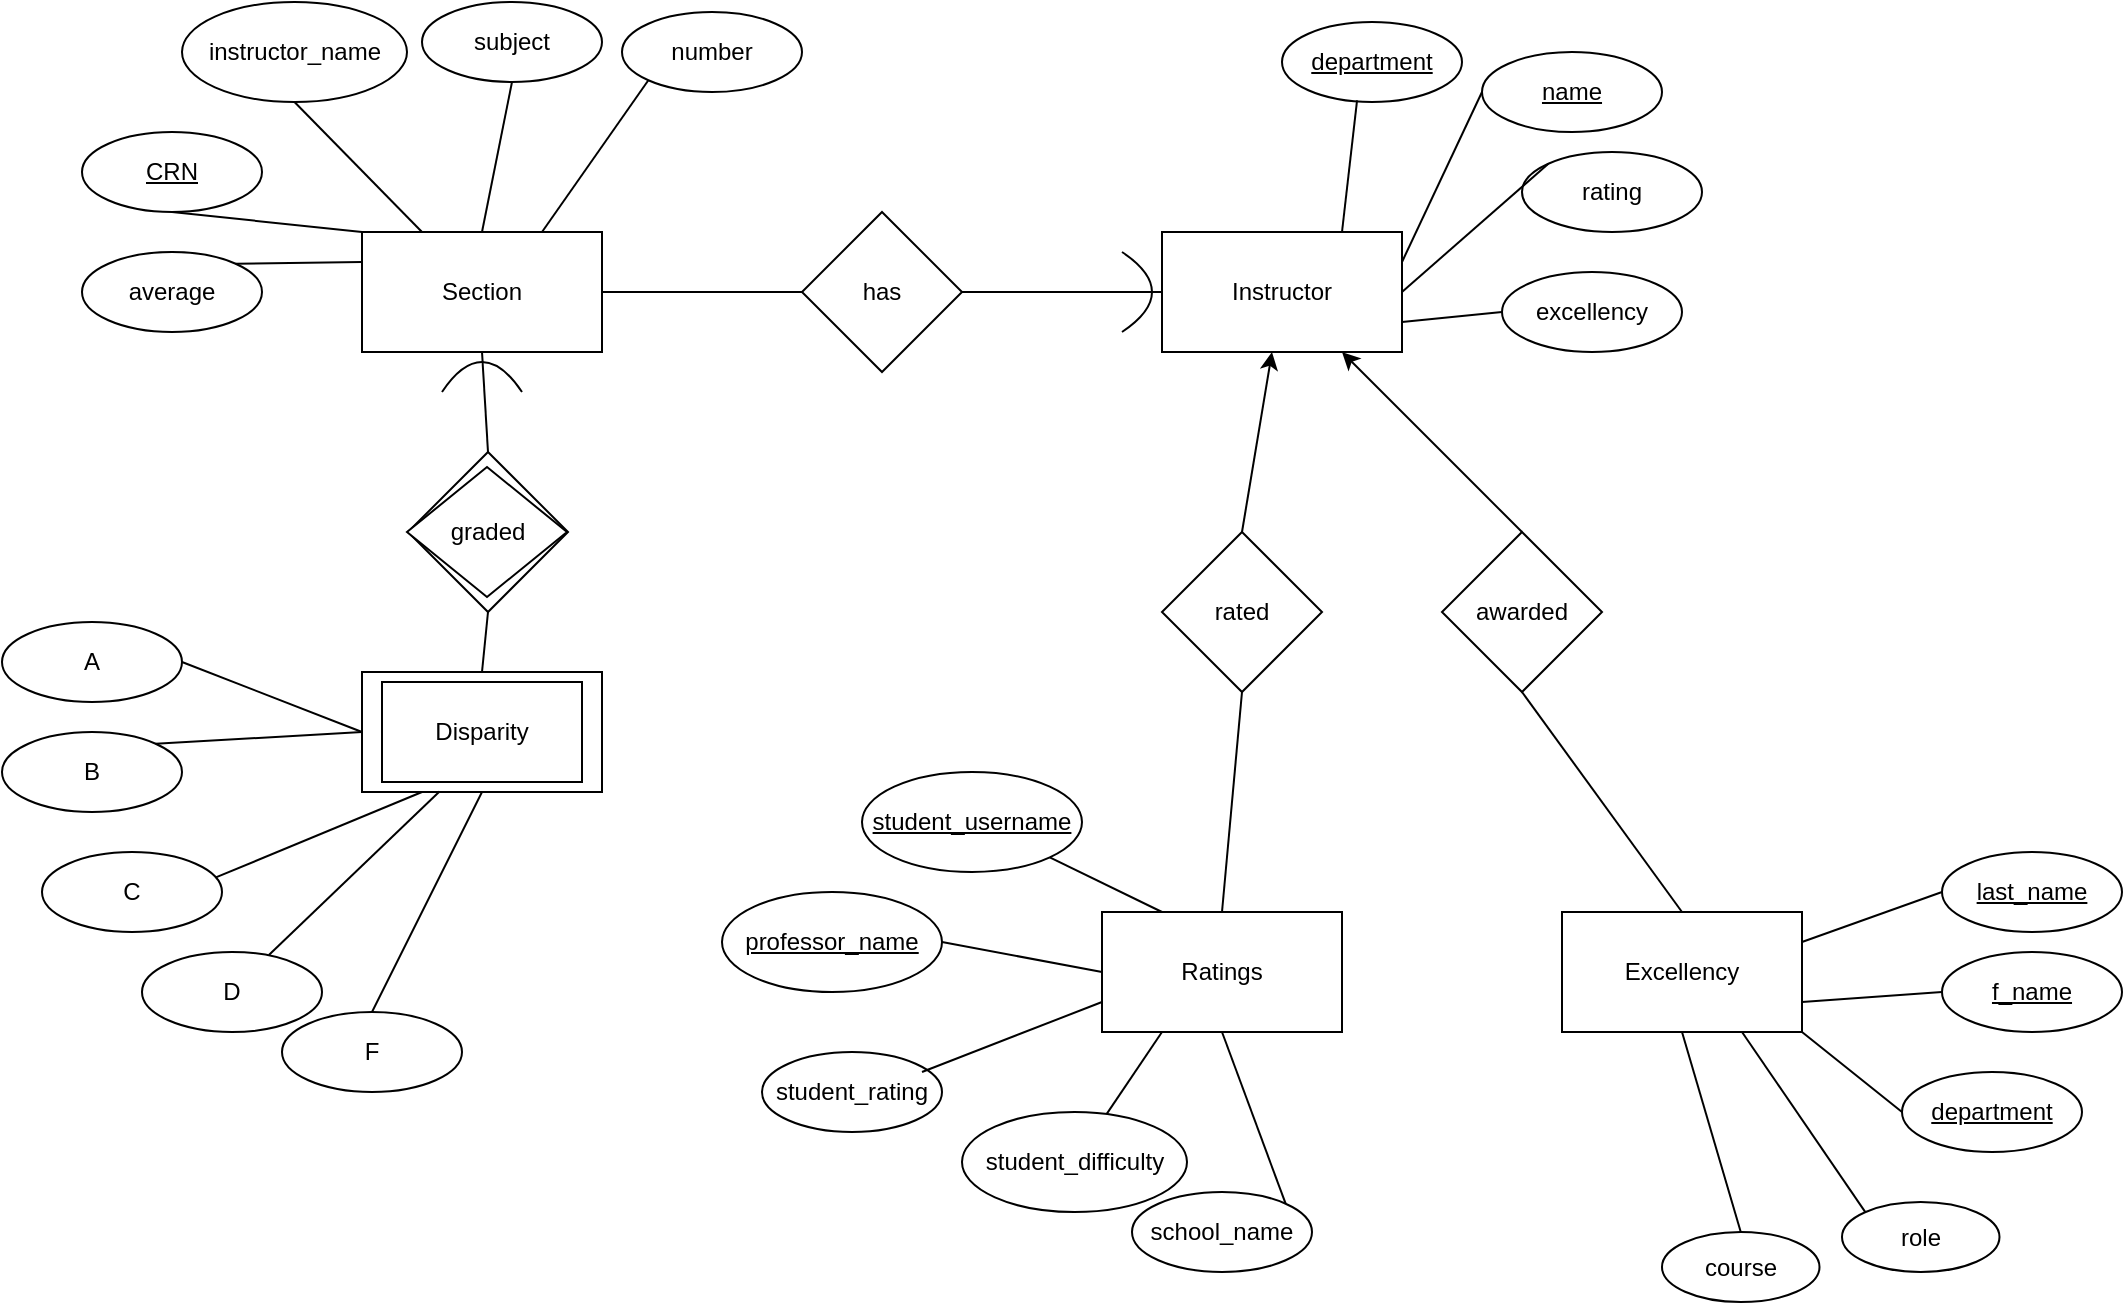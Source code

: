 <mxfile version="20.4.0" type="google"><diagram id="b8XW6u9IbGH83nM7IEy5" name="Page-1"><mxGraphModel grid="1" page="1" gridSize="10" guides="1" tooltips="1" connect="1" arrows="1" fold="1" pageScale="1" pageWidth="850" pageHeight="1100" math="0" shadow="0"><root><mxCell id="0"/><mxCell id="1" parent="0"/><mxCell id="hZ2mXN8ytsVzL9fdcg06-49" value="" style="rounded=0;whiteSpace=wrap;html=1;" vertex="1" parent="1"><mxGeometry x="160" y="500" width="120" height="60" as="geometry"/></mxCell><mxCell id="vzUe5rdeP5QQpNHpxI-4-1" value="Section" style="rounded=0;whiteSpace=wrap;html=1;" vertex="1" parent="1"><mxGeometry x="160" y="280" width="120" height="60" as="geometry"/></mxCell><mxCell id="vzUe5rdeP5QQpNHpxI-4-2" value="&lt;u&gt;CRN&lt;/u&gt;" style="ellipse;whiteSpace=wrap;html=1;" vertex="1" parent="1"><mxGeometry x="20" y="230" width="90" height="40" as="geometry"/></mxCell><mxCell id="vzUe5rdeP5QQpNHpxI-4-3" value="" style="endArrow=none;html=1;rounded=0;entryX=0.5;entryY=1;entryDx=0;entryDy=0;exitX=0;exitY=0;exitDx=0;exitDy=0;" edge="1" parent="1" source="vzUe5rdeP5QQpNHpxI-4-1" target="vzUe5rdeP5QQpNHpxI-4-2"><mxGeometry width="50" height="50" relative="1" as="geometry"><mxPoint x="230" y="410" as="sourcePoint"/><mxPoint x="280" y="360" as="targetPoint"/></mxGeometry></mxCell><mxCell id="vzUe5rdeP5QQpNHpxI-4-4" value="instructor_name" style="ellipse;whiteSpace=wrap;html=1;" vertex="1" parent="1"><mxGeometry x="70" y="165" width="112.5" height="50" as="geometry"/></mxCell><mxCell id="vzUe5rdeP5QQpNHpxI-4-5" value="subject" style="ellipse;whiteSpace=wrap;html=1;" vertex="1" parent="1"><mxGeometry x="190" y="165" width="90" height="40" as="geometry"/></mxCell><mxCell id="vzUe5rdeP5QQpNHpxI-4-7" value="" style="endArrow=none;html=1;rounded=0;strokeColor=default;entryX=0.5;entryY=1;entryDx=0;entryDy=0;exitX=0.5;exitY=0;exitDx=0;exitDy=0;" edge="1" parent="1" source="vzUe5rdeP5QQpNHpxI-4-1" target="vzUe5rdeP5QQpNHpxI-4-5"><mxGeometry width="50" height="50" relative="1" as="geometry"><mxPoint x="230" y="410" as="sourcePoint"/><mxPoint x="280" y="360" as="targetPoint"/></mxGeometry></mxCell><mxCell id="vzUe5rdeP5QQpNHpxI-4-8" value="" style="endArrow=none;html=1;rounded=0;strokeColor=default;entryX=0.5;entryY=1;entryDx=0;entryDy=0;exitX=0.25;exitY=0;exitDx=0;exitDy=0;" edge="1" parent="1" source="vzUe5rdeP5QQpNHpxI-4-1" target="vzUe5rdeP5QQpNHpxI-4-4"><mxGeometry width="50" height="50" relative="1" as="geometry"><mxPoint x="230" y="410" as="sourcePoint"/><mxPoint x="280" y="360" as="targetPoint"/></mxGeometry></mxCell><mxCell id="QdXdxObqUKwUZw2CraOV-21" value="" style="endArrow=none;html=1;rounded=0;strokeColor=default;entryX=0.5;entryY=1;entryDx=0;entryDy=0;exitX=0.5;exitY=0;exitDx=0;exitDy=0;" edge="1" parent="1" source="hZ2mXN8ytsVzL9fdcg06-61" target="vzUe5rdeP5QQpNHpxI-4-1"><mxGeometry width="50" height="50" relative="1" as="geometry"><mxPoint x="220" y="390" as="sourcePoint"/><mxPoint x="260" y="360" as="targetPoint"/></mxGeometry></mxCell><mxCell id="hZ2mXN8ytsVzL9fdcg06-1" value="number" style="ellipse;whiteSpace=wrap;html=1;" vertex="1" parent="1"><mxGeometry x="290" y="170" width="90" height="40" as="geometry"/></mxCell><mxCell id="hZ2mXN8ytsVzL9fdcg06-2" value="" style="endArrow=none;html=1;rounded=0;strokeColor=default;entryX=0;entryY=1;entryDx=0;entryDy=0;exitX=0.75;exitY=0;exitDx=0;exitDy=0;" edge="1" parent="1" source="vzUe5rdeP5QQpNHpxI-4-1" target="hZ2mXN8ytsVzL9fdcg06-1"><mxGeometry width="50" height="50" relative="1" as="geometry"><mxPoint x="230" y="290" as="sourcePoint"/><mxPoint x="265" y="220" as="targetPoint"/></mxGeometry></mxCell><mxCell id="hZ2mXN8ytsVzL9fdcg06-3" value="average" style="ellipse;whiteSpace=wrap;html=1;" vertex="1" parent="1"><mxGeometry x="20" y="290" width="90" height="40" as="geometry"/></mxCell><mxCell id="hZ2mXN8ytsVzL9fdcg06-4" value="" style="endArrow=none;html=1;rounded=0;entryX=1;entryY=0;entryDx=0;entryDy=0;exitX=0;exitY=0.25;exitDx=0;exitDy=0;" edge="1" parent="1" source="vzUe5rdeP5QQpNHpxI-4-1" target="hZ2mXN8ytsVzL9fdcg06-3"><mxGeometry width="50" height="50" relative="1" as="geometry"><mxPoint x="170" y="290" as="sourcePoint"/><mxPoint x="75" y="280" as="targetPoint"/></mxGeometry></mxCell><mxCell id="hZ2mXN8ytsVzL9fdcg06-5" value="Instructor" style="rounded=0;whiteSpace=wrap;html=1;" vertex="1" parent="1"><mxGeometry x="560" y="280" width="120" height="60" as="geometry"/></mxCell><mxCell id="hZ2mXN8ytsVzL9fdcg06-6" value="department" style="ellipse;whiteSpace=wrap;html=1;fontStyle=4" vertex="1" parent="1"><mxGeometry x="620" y="175" width="90" height="40" as="geometry"/></mxCell><mxCell id="hZ2mXN8ytsVzL9fdcg06-7" value="&lt;u&gt;name&lt;br&gt;&lt;/u&gt;" style="ellipse;whiteSpace=wrap;html=1;" vertex="1" parent="1"><mxGeometry x="720" y="190" width="90" height="40" as="geometry"/></mxCell><mxCell id="hZ2mXN8ytsVzL9fdcg06-8" value="" style="endArrow=none;html=1;rounded=0;exitX=1;exitY=0.25;exitDx=0;exitDy=0;entryX=0;entryY=0.5;entryDx=0;entryDy=0;" edge="1" parent="1" source="hZ2mXN8ytsVzL9fdcg06-5" target="hZ2mXN8ytsVzL9fdcg06-7"><mxGeometry width="50" height="50" relative="1" as="geometry"><mxPoint x="720" y="340" as="sourcePoint"/><mxPoint x="770" y="290" as="targetPoint"/></mxGeometry></mxCell><mxCell id="hZ2mXN8ytsVzL9fdcg06-9" value="" style="endArrow=none;html=1;rounded=0;strokeColor=default;entryX=0.417;entryY=0.979;entryDx=0;entryDy=0;exitX=0.75;exitY=0;exitDx=0;exitDy=0;entryPerimeter=0;" edge="1" parent="1" source="hZ2mXN8ytsVzL9fdcg06-5" target="hZ2mXN8ytsVzL9fdcg06-6"><mxGeometry width="50" height="50" relative="1" as="geometry"><mxPoint x="260" y="290" as="sourcePoint"/><mxPoint x="313.285" y="214.188" as="targetPoint"/></mxGeometry></mxCell><mxCell id="hZ2mXN8ytsVzL9fdcg06-10" value="rating" style="ellipse;whiteSpace=wrap;html=1;" vertex="1" parent="1"><mxGeometry x="740" y="240" width="90" height="40" as="geometry"/></mxCell><mxCell id="hZ2mXN8ytsVzL9fdcg06-11" value="" style="endArrow=none;html=1;rounded=0;entryX=0;entryY=0;entryDx=0;entryDy=0;exitX=1;exitY=0.5;exitDx=0;exitDy=0;" edge="1" parent="1" source="hZ2mXN8ytsVzL9fdcg06-5" target="hZ2mXN8ytsVzL9fdcg06-10"><mxGeometry width="50" height="50" relative="1" as="geometry"><mxPoint x="680" y="290" as="sourcePoint"/><mxPoint x="730" y="310" as="targetPoint"/></mxGeometry></mxCell><mxCell id="hZ2mXN8ytsVzL9fdcg06-12" value="excellency" style="ellipse;whiteSpace=wrap;html=1;" vertex="1" parent="1"><mxGeometry x="730" y="300" width="90" height="40" as="geometry"/></mxCell><mxCell id="hZ2mXN8ytsVzL9fdcg06-13" value="" style="endArrow=none;html=1;rounded=0;entryX=0;entryY=0.5;entryDx=0;entryDy=0;exitX=1;exitY=0.75;exitDx=0;exitDy=0;" edge="1" parent="1" source="hZ2mXN8ytsVzL9fdcg06-5" target="hZ2mXN8ytsVzL9fdcg06-12"><mxGeometry width="50" height="50" relative="1" as="geometry"><mxPoint x="690" y="320" as="sourcePoint"/><mxPoint x="753.285" y="305.812" as="targetPoint"/></mxGeometry></mxCell><mxCell id="hZ2mXN8ytsVzL9fdcg06-14" value="Ratings" style="rounded=0;whiteSpace=wrap;html=1;" vertex="1" parent="1"><mxGeometry x="530" y="620" width="120" height="60" as="geometry"/></mxCell><mxCell id="hZ2mXN8ytsVzL9fdcg06-15" value="Excellency" style="rounded=0;whiteSpace=wrap;html=1;" vertex="1" parent="1"><mxGeometry x="760" y="620" width="120" height="60" as="geometry"/></mxCell><mxCell id="hZ2mXN8ytsVzL9fdcg06-16" value="&lt;u&gt;student_username&lt;/u&gt;" style="ellipse;whiteSpace=wrap;html=1;" vertex="1" parent="1"><mxGeometry x="410" y="550" width="110" height="50" as="geometry"/></mxCell><mxCell id="hZ2mXN8ytsVzL9fdcg06-17" value="&lt;u&gt;professor_name&lt;br&gt;&lt;/u&gt;" style="ellipse;whiteSpace=wrap;html=1;" vertex="1" parent="1"><mxGeometry x="340" y="610" width="110" height="50" as="geometry"/></mxCell><mxCell id="hZ2mXN8ytsVzL9fdcg06-18" value="student_rating" style="ellipse;whiteSpace=wrap;html=1;" vertex="1" parent="1"><mxGeometry x="360" y="690" width="90" height="40" as="geometry"/></mxCell><mxCell id="hZ2mXN8ytsVzL9fdcg06-19" value="student_difficulty" style="ellipse;whiteSpace=wrap;html=1;" vertex="1" parent="1"><mxGeometry x="460" y="720" width="112.5" height="50" as="geometry"/></mxCell><mxCell id="hZ2mXN8ytsVzL9fdcg06-20" value="school_name" style="ellipse;whiteSpace=wrap;html=1;" vertex="1" parent="1"><mxGeometry x="545" y="760" width="90" height="40" as="geometry"/></mxCell><mxCell id="hZ2mXN8ytsVzL9fdcg06-21" value="" style="endArrow=none;html=1;rounded=0;entryX=1;entryY=1;entryDx=0;entryDy=0;exitX=0.25;exitY=0;exitDx=0;exitDy=0;" edge="1" parent="1" source="hZ2mXN8ytsVzL9fdcg06-14" target="hZ2mXN8ytsVzL9fdcg06-16"><mxGeometry width="50" height="50" relative="1" as="geometry"><mxPoint x="390" y="690" as="sourcePoint"/><mxPoint x="440" y="640" as="targetPoint"/></mxGeometry></mxCell><mxCell id="hZ2mXN8ytsVzL9fdcg06-22" value="" style="endArrow=none;html=1;rounded=0;exitX=1;exitY=0.5;exitDx=0;exitDy=0;entryX=0;entryY=0.5;entryDx=0;entryDy=0;" edge="1" parent="1" source="hZ2mXN8ytsVzL9fdcg06-17" target="hZ2mXN8ytsVzL9fdcg06-14"><mxGeometry width="50" height="50" relative="1" as="geometry"><mxPoint x="470" y="670" as="sourcePoint"/><mxPoint x="520" y="620" as="targetPoint"/></mxGeometry></mxCell><mxCell id="hZ2mXN8ytsVzL9fdcg06-23" value="" style="endArrow=none;html=1;rounded=0;entryX=0;entryY=0.75;entryDx=0;entryDy=0;" edge="1" parent="1" target="hZ2mXN8ytsVzL9fdcg06-14"><mxGeometry width="50" height="50" relative="1" as="geometry"><mxPoint x="440" y="700" as="sourcePoint"/><mxPoint x="420" y="670" as="targetPoint"/></mxGeometry></mxCell><mxCell id="hZ2mXN8ytsVzL9fdcg06-24" value="" style="endArrow=none;html=1;rounded=0;entryX=0.25;entryY=1;entryDx=0;entryDy=0;" edge="1" parent="1" source="hZ2mXN8ytsVzL9fdcg06-19" target="hZ2mXN8ytsVzL9fdcg06-14"><mxGeometry width="50" height="50" relative="1" as="geometry"><mxPoint x="600" y="750" as="sourcePoint"/><mxPoint x="650" y="700" as="targetPoint"/></mxGeometry></mxCell><mxCell id="hZ2mXN8ytsVzL9fdcg06-25" value="" style="endArrow=none;html=1;rounded=0;entryX=0.5;entryY=1;entryDx=0;entryDy=0;exitX=1;exitY=0;exitDx=0;exitDy=0;" edge="1" parent="1" source="hZ2mXN8ytsVzL9fdcg06-20" target="hZ2mXN8ytsVzL9fdcg06-14"><mxGeometry width="50" height="50" relative="1" as="geometry"><mxPoint x="620" y="740" as="sourcePoint"/><mxPoint x="670" y="690" as="targetPoint"/></mxGeometry></mxCell><mxCell id="hZ2mXN8ytsVzL9fdcg06-27" value="&lt;u&gt;last_name&lt;/u&gt;" style="ellipse;whiteSpace=wrap;html=1;" vertex="1" parent="1"><mxGeometry x="950" y="590" width="90" height="40" as="geometry"/></mxCell><mxCell id="hZ2mXN8ytsVzL9fdcg06-30" value="role" style="ellipse;whiteSpace=wrap;html=1;" vertex="1" parent="1"><mxGeometry x="900" y="765" width="78.75" height="35" as="geometry"/></mxCell><mxCell id="hZ2mXN8ytsVzL9fdcg06-31" value="&lt;u&gt;f_name&lt;/u&gt;" style="ellipse;whiteSpace=wrap;html=1;" vertex="1" parent="1"><mxGeometry x="950" y="640" width="90" height="40" as="geometry"/></mxCell><mxCell id="hZ2mXN8ytsVzL9fdcg06-32" value="&lt;u&gt;department&lt;/u&gt;" style="ellipse;whiteSpace=wrap;html=1;" vertex="1" parent="1"><mxGeometry x="930" y="700" width="90" height="40" as="geometry"/></mxCell><mxCell id="hZ2mXN8ytsVzL9fdcg06-33" value="course" style="ellipse;whiteSpace=wrap;html=1;" vertex="1" parent="1"><mxGeometry x="810" y="780" width="78.75" height="35" as="geometry"/></mxCell><mxCell id="hZ2mXN8ytsVzL9fdcg06-34" value="" style="endArrow=none;html=1;rounded=0;exitX=0.5;exitY=0;exitDx=0;exitDy=0;entryX=0.5;entryY=1;entryDx=0;entryDy=0;" edge="1" parent="1" source="hZ2mXN8ytsVzL9fdcg06-33" target="hZ2mXN8ytsVzL9fdcg06-15"><mxGeometry width="50" height="50" relative="1" as="geometry"><mxPoint x="810" y="750" as="sourcePoint"/><mxPoint x="860" y="700" as="targetPoint"/></mxGeometry></mxCell><mxCell id="hZ2mXN8ytsVzL9fdcg06-35" value="" style="endArrow=none;html=1;rounded=0;exitX=0;exitY=0;exitDx=0;exitDy=0;entryX=0.75;entryY=1;entryDx=0;entryDy=0;" edge="1" parent="1" source="hZ2mXN8ytsVzL9fdcg06-30" target="hZ2mXN8ytsVzL9fdcg06-15"><mxGeometry width="50" height="50" relative="1" as="geometry"><mxPoint x="870" y="750" as="sourcePoint"/><mxPoint x="920" y="700" as="targetPoint"/></mxGeometry></mxCell><mxCell id="hZ2mXN8ytsVzL9fdcg06-36" value="" style="endArrow=none;html=1;rounded=0;entryX=0;entryY=0.5;entryDx=0;entryDy=0;exitX=1;exitY=1;exitDx=0;exitDy=0;" edge="1" parent="1" source="hZ2mXN8ytsVzL9fdcg06-15" target="hZ2mXN8ytsVzL9fdcg06-32"><mxGeometry width="50" height="50" relative="1" as="geometry"><mxPoint x="830" y="590" as="sourcePoint"/><mxPoint x="880" y="540" as="targetPoint"/></mxGeometry></mxCell><mxCell id="hZ2mXN8ytsVzL9fdcg06-37" value="" style="endArrow=none;html=1;rounded=0;exitX=1;exitY=0.25;exitDx=0;exitDy=0;entryX=0;entryY=0.5;entryDx=0;entryDy=0;" edge="1" parent="1" source="hZ2mXN8ytsVzL9fdcg06-15" target="hZ2mXN8ytsVzL9fdcg06-27"><mxGeometry width="50" height="50" relative="1" as="geometry"><mxPoint x="850" y="610" as="sourcePoint"/><mxPoint x="900" y="560" as="targetPoint"/></mxGeometry></mxCell><mxCell id="hZ2mXN8ytsVzL9fdcg06-38" value="" style="endArrow=none;html=1;rounded=0;exitX=1;exitY=0.75;exitDx=0;exitDy=0;entryX=0;entryY=0.5;entryDx=0;entryDy=0;" edge="1" parent="1" source="hZ2mXN8ytsVzL9fdcg06-15" target="hZ2mXN8ytsVzL9fdcg06-31"><mxGeometry width="50" height="50" relative="1" as="geometry"><mxPoint x="870" y="560" as="sourcePoint"/><mxPoint x="920" y="510" as="targetPoint"/></mxGeometry></mxCell><mxCell id="hZ2mXN8ytsVzL9fdcg06-39" value="rated" style="rhombus;whiteSpace=wrap;html=1;" vertex="1" parent="1"><mxGeometry x="560" y="430" width="80" height="80" as="geometry"/></mxCell><mxCell id="hZ2mXN8ytsVzL9fdcg06-40" value="" style="endArrow=classic;html=1;rounded=0;exitX=0.5;exitY=0;exitDx=0;exitDy=0;" edge="1" parent="1" source="hZ2mXN8ytsVzL9fdcg06-39" target="hZ2mXN8ytsVzL9fdcg06-5"><mxGeometry width="50" height="50" relative="1" as="geometry"><mxPoint x="590" y="420" as="sourcePoint"/><mxPoint x="640" y="370" as="targetPoint"/></mxGeometry></mxCell><mxCell id="hZ2mXN8ytsVzL9fdcg06-41" value="" style="endArrow=none;html=1;rounded=0;exitX=0.5;exitY=0;exitDx=0;exitDy=0;entryX=0.5;entryY=1;entryDx=0;entryDy=0;" edge="1" parent="1" source="hZ2mXN8ytsVzL9fdcg06-14" target="hZ2mXN8ytsVzL9fdcg06-39"><mxGeometry width="50" height="50" relative="1" as="geometry"><mxPoint x="590" y="600" as="sourcePoint"/><mxPoint x="640" y="550" as="targetPoint"/></mxGeometry></mxCell><mxCell id="hZ2mXN8ytsVzL9fdcg06-42" value="awarded" style="rhombus;whiteSpace=wrap;html=1;" vertex="1" parent="1"><mxGeometry x="700" y="430" width="80" height="80" as="geometry"/></mxCell><mxCell id="hZ2mXN8ytsVzL9fdcg06-43" value="" style="endArrow=classic;html=1;rounded=0;exitX=0.5;exitY=0;exitDx=0;exitDy=0;entryX=0.75;entryY=1;entryDx=0;entryDy=0;" edge="1" parent="1" source="hZ2mXN8ytsVzL9fdcg06-42" target="hZ2mXN8ytsVzL9fdcg06-5"><mxGeometry width="50" height="50" relative="1" as="geometry"><mxPoint x="610" y="440" as="sourcePoint"/><mxPoint x="625" y="350" as="targetPoint"/></mxGeometry></mxCell><mxCell id="hZ2mXN8ytsVzL9fdcg06-45" value="" style="endArrow=none;html=1;rounded=0;exitX=0.5;exitY=1;exitDx=0;exitDy=0;entryX=0.5;entryY=0;entryDx=0;entryDy=0;" edge="1" parent="1" source="hZ2mXN8ytsVzL9fdcg06-42" target="hZ2mXN8ytsVzL9fdcg06-15"><mxGeometry width="50" height="50" relative="1" as="geometry"><mxPoint x="790" y="590" as="sourcePoint"/><mxPoint x="840" y="540" as="targetPoint"/></mxGeometry></mxCell><mxCell id="hZ2mXN8ytsVzL9fdcg06-46" value="has" style="rhombus;whiteSpace=wrap;html=1;" vertex="1" parent="1"><mxGeometry x="380" y="270" width="80" height="80" as="geometry"/></mxCell><mxCell id="hZ2mXN8ytsVzL9fdcg06-48" value="Disparity" style="rounded=0;whiteSpace=wrap;html=1;" vertex="1" parent="1"><mxGeometry x="170" y="505" width="100" height="50" as="geometry"/></mxCell><mxCell id="hZ2mXN8ytsVzL9fdcg06-50" value="A" style="ellipse;whiteSpace=wrap;html=1;" vertex="1" parent="1"><mxGeometry x="-20" y="475" width="90" height="40" as="geometry"/></mxCell><mxCell id="hZ2mXN8ytsVzL9fdcg06-51" value="B" style="ellipse;whiteSpace=wrap;html=1;" vertex="1" parent="1"><mxGeometry x="-20" y="530" width="90" height="40" as="geometry"/></mxCell><mxCell id="hZ2mXN8ytsVzL9fdcg06-52" value="F" style="ellipse;whiteSpace=wrap;html=1;" vertex="1" parent="1"><mxGeometry x="120" y="670" width="90" height="40" as="geometry"/></mxCell><mxCell id="hZ2mXN8ytsVzL9fdcg06-53" value="C" style="ellipse;whiteSpace=wrap;html=1;" vertex="1" parent="1"><mxGeometry y="590" width="90" height="40" as="geometry"/></mxCell><mxCell id="hZ2mXN8ytsVzL9fdcg06-54" value="D" style="ellipse;whiteSpace=wrap;html=1;" vertex="1" parent="1"><mxGeometry x="50" y="640" width="90" height="40" as="geometry"/></mxCell><mxCell id="hZ2mXN8ytsVzL9fdcg06-55" value="" style="endArrow=none;html=1;rounded=0;strokeColor=default;exitX=1;exitY=0.5;exitDx=0;exitDy=0;entryX=0;entryY=0.5;entryDx=0;entryDy=0;" edge="1" parent="1" source="hZ2mXN8ytsVzL9fdcg06-50" target="hZ2mXN8ytsVzL9fdcg06-49"><mxGeometry width="50" height="50" relative="1" as="geometry"><mxPoint x="230" y="420" as="sourcePoint"/><mxPoint x="230" y="350" as="targetPoint"/></mxGeometry></mxCell><mxCell id="hZ2mXN8ytsVzL9fdcg06-56" value="" style="endArrow=none;html=1;rounded=0;strokeColor=default;exitX=1;exitY=0;exitDx=0;exitDy=0;entryX=0;entryY=0.5;entryDx=0;entryDy=0;" edge="1" parent="1" source="hZ2mXN8ytsVzL9fdcg06-51" target="hZ2mXN8ytsVzL9fdcg06-49"><mxGeometry width="50" height="50" relative="1" as="geometry"><mxPoint x="80" y="505" as="sourcePoint"/><mxPoint x="170" y="510" as="targetPoint"/></mxGeometry></mxCell><mxCell id="hZ2mXN8ytsVzL9fdcg06-58" value="" style="endArrow=none;html=1;rounded=0;exitX=0.966;exitY=0.318;exitDx=0;exitDy=0;exitPerimeter=0;entryX=0.25;entryY=1;entryDx=0;entryDy=0;" edge="1" parent="1" source="hZ2mXN8ytsVzL9fdcg06-53" target="hZ2mXN8ytsVzL9fdcg06-49"><mxGeometry width="50" height="50" relative="1" as="geometry"><mxPoint x="170" y="620" as="sourcePoint"/><mxPoint x="220" y="570" as="targetPoint"/></mxGeometry></mxCell><mxCell id="hZ2mXN8ytsVzL9fdcg06-59" value="" style="endArrow=none;html=1;rounded=0;exitX=0.705;exitY=0.038;exitDx=0;exitDy=0;exitPerimeter=0;entryX=0.323;entryY=0.996;entryDx=0;entryDy=0;entryPerimeter=0;" edge="1" parent="1" source="hZ2mXN8ytsVzL9fdcg06-54" target="hZ2mXN8ytsVzL9fdcg06-49"><mxGeometry width="50" height="50" relative="1" as="geometry"><mxPoint x="190" y="650" as="sourcePoint"/><mxPoint x="240" y="600" as="targetPoint"/></mxGeometry></mxCell><mxCell id="hZ2mXN8ytsVzL9fdcg06-60" value="" style="endArrow=none;html=1;rounded=0;exitX=0.5;exitY=0;exitDx=0;exitDy=0;entryX=0.5;entryY=1;entryDx=0;entryDy=0;" edge="1" parent="1" source="hZ2mXN8ytsVzL9fdcg06-52" target="hZ2mXN8ytsVzL9fdcg06-49"><mxGeometry width="50" height="50" relative="1" as="geometry"><mxPoint x="220" y="620" as="sourcePoint"/><mxPoint x="270" y="570" as="targetPoint"/></mxGeometry></mxCell><mxCell id="hZ2mXN8ytsVzL9fdcg06-61" value="" style="rhombus;whiteSpace=wrap;html=1;" vertex="1" parent="1"><mxGeometry x="183" y="390" width="80" height="80" as="geometry"/></mxCell><mxCell id="hZ2mXN8ytsVzL9fdcg06-62" value="graded" style="rhombus;whiteSpace=wrap;html=1;" vertex="1" parent="1"><mxGeometry x="182.5" y="397.5" width="80" height="65" as="geometry"/></mxCell><mxCell id="hZ2mXN8ytsVzL9fdcg06-63" value="" style="endArrow=none;html=1;rounded=0;exitX=0.5;exitY=0;exitDx=0;exitDy=0;entryX=0.5;entryY=1;entryDx=0;entryDy=0;" edge="1" parent="1" source="hZ2mXN8ytsVzL9fdcg06-49" target="hZ2mXN8ytsVzL9fdcg06-61"><mxGeometry width="50" height="50" relative="1" as="geometry"><mxPoint x="310" y="490" as="sourcePoint"/><mxPoint x="360" y="440" as="targetPoint"/></mxGeometry></mxCell><mxCell id="hZ2mXN8ytsVzL9fdcg06-64" value="" style="endArrow=none;html=1;curved=1;" edge="1" parent="1"><mxGeometry width="50" height="50" relative="1" as="geometry"><mxPoint x="200" y="360" as="sourcePoint"/><mxPoint x="240" y="360" as="targetPoint"/><Array as="points"><mxPoint x="220" y="330"/></Array></mxGeometry></mxCell><mxCell id="hZ2mXN8ytsVzL9fdcg06-65" value="" style="endArrow=none;html=1;curved=1;exitX=1;exitY=0.5;exitDx=0;exitDy=0;entryX=0;entryY=0.5;entryDx=0;entryDy=0;" edge="1" parent="1" source="vzUe5rdeP5QQpNHpxI-4-1" target="hZ2mXN8ytsVzL9fdcg06-46"><mxGeometry width="50" height="50" relative="1" as="geometry"><mxPoint x="310" y="330" as="sourcePoint"/><mxPoint x="360" y="280" as="targetPoint"/></mxGeometry></mxCell><mxCell id="hZ2mXN8ytsVzL9fdcg06-66" value="" style="endArrow=none;html=1;curved=1;exitX=1;exitY=0.5;exitDx=0;exitDy=0;entryX=0;entryY=0.5;entryDx=0;entryDy=0;" edge="1" parent="1" source="hZ2mXN8ytsVzL9fdcg06-46" target="hZ2mXN8ytsVzL9fdcg06-5"><mxGeometry width="50" height="50" relative="1" as="geometry"><mxPoint x="490" y="350" as="sourcePoint"/><mxPoint x="540" y="300" as="targetPoint"/></mxGeometry></mxCell><mxCell id="hZ2mXN8ytsVzL9fdcg06-67" value="" style="endArrow=none;html=1;curved=1;" edge="1" parent="1"><mxGeometry width="50" height="50" relative="1" as="geometry"><mxPoint x="540" y="330" as="sourcePoint"/><mxPoint x="540" y="290" as="targetPoint"/><Array as="points"><mxPoint x="570" y="310"/></Array></mxGeometry></mxCell></root></mxGraphModel></diagram></mxfile>